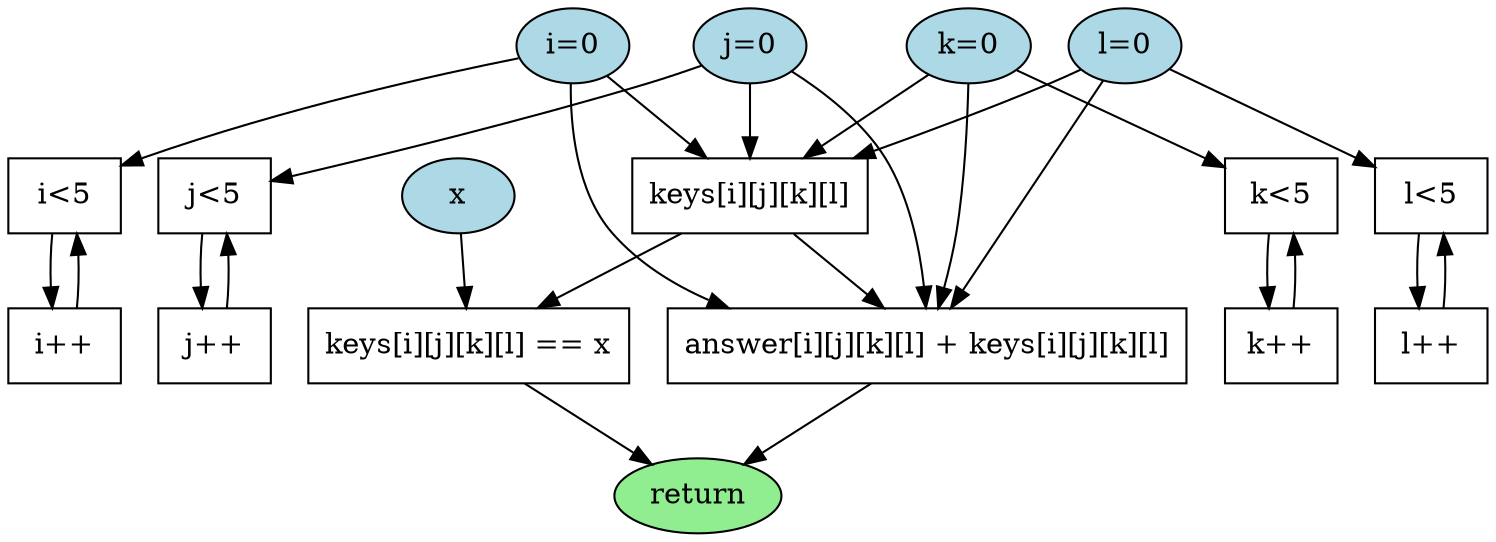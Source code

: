 digraph foo_DFG {
    node [shape=ellipse, style=filled, fillcolor=lightblue];
    i_init [label="i=0"];
    j_init [label="j=0"];
    k_init [label="k=0"];
    l_init [label="l=0"];
    x_in [label="x"];

    node [shape=box, style="", fillcolor=""];
    add_i [label="i++"];
    add_j [label="j++"];
    add_k [label="k++"];
    add_l [label="l++"];
    cmp_i [label="i<5"];
    cmp_j [label="j<5"];
    cmp_k [label="k<5"];
    cmp_l [label="l<5"];
    array_index [label="keys[i][j][k][l]"];
    condition [label="keys[i][j][k][l] == x"];
    return_val [label="answer[i][j][k][l] + keys[i][j][k][l]"];

    node [shape=ellipse, style=filled, fillcolor=lightgreen];
    return_stmt [label="return"];

    i_init -> cmp_i;
    i_init -> array_index;
    i_init -> return_val;
    add_i -> cmp_i;
    cmp_i -> add_i;
    j_init -> cmp_j;
    j_init -> array_index;
    j_init -> return_val;
    add_j -> cmp_j;
    cmp_j -> add_j;
    k_init -> cmp_k;
    k_init -> array_index;
    k_init -> return_val;
    add_k -> cmp_k;
    cmp_k -> add_k;
    l_init -> cmp_l;
    l_init -> array_index;
    l_init -> return_val;
    add_l -> cmp_l;
    cmp_l -> add_l;
    x_in -> condition;
    array_index -> condition;
    array_index -> return_val;
    condition -> return_stmt;
    return_val -> return_stmt;
}